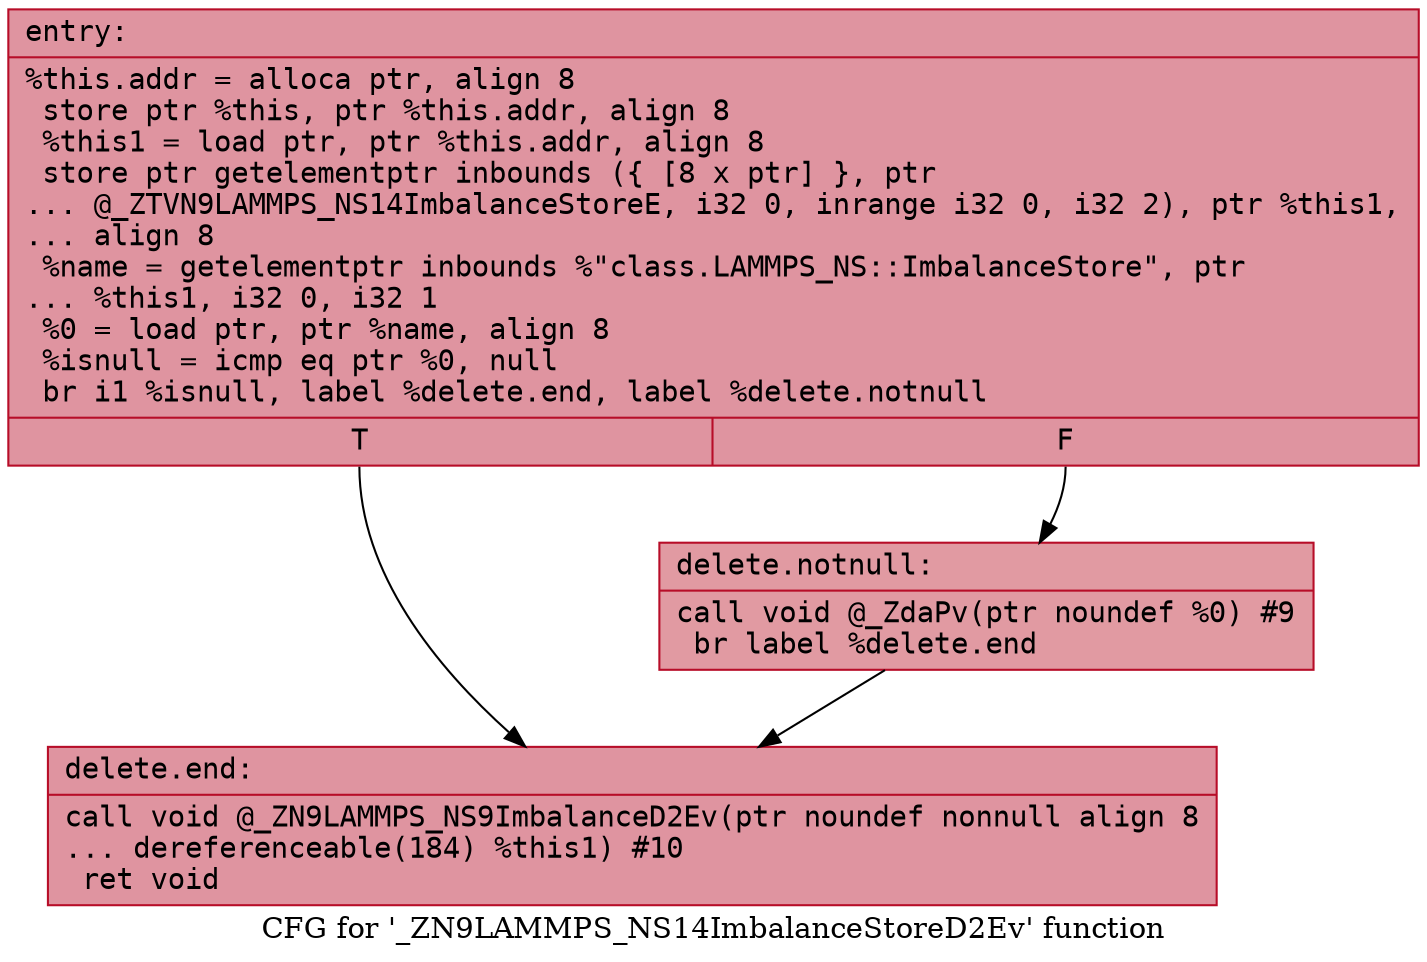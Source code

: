 digraph "CFG for '_ZN9LAMMPS_NS14ImbalanceStoreD2Ev' function" {
	label="CFG for '_ZN9LAMMPS_NS14ImbalanceStoreD2Ev' function";

	Node0x564d5689cf90 [shape=record,color="#b70d28ff", style=filled, fillcolor="#b70d2870" fontname="Courier",label="{entry:\l|  %this.addr = alloca ptr, align 8\l  store ptr %this, ptr %this.addr, align 8\l  %this1 = load ptr, ptr %this.addr, align 8\l  store ptr getelementptr inbounds (\{ [8 x ptr] \}, ptr\l... @_ZTVN9LAMMPS_NS14ImbalanceStoreE, i32 0, inrange i32 0, i32 2), ptr %this1,\l... align 8\l  %name = getelementptr inbounds %\"class.LAMMPS_NS::ImbalanceStore\", ptr\l... %this1, i32 0, i32 1\l  %0 = load ptr, ptr %name, align 8\l  %isnull = icmp eq ptr %0, null\l  br i1 %isnull, label %delete.end, label %delete.notnull\l|{<s0>T|<s1>F}}"];
	Node0x564d5689cf90:s0 -> Node0x564d5689d390[tooltip="entry -> delete.end\nProbability 37.50%" ];
	Node0x564d5689cf90:s1 -> Node0x564d5689d3e0[tooltip="entry -> delete.notnull\nProbability 62.50%" ];
	Node0x564d5689d3e0 [shape=record,color="#b70d28ff", style=filled, fillcolor="#bb1b2c70" fontname="Courier",label="{delete.notnull:\l|  call void @_ZdaPv(ptr noundef %0) #9\l  br label %delete.end\l}"];
	Node0x564d5689d3e0 -> Node0x564d5689d390[tooltip="delete.notnull -> delete.end\nProbability 100.00%" ];
	Node0x564d5689d390 [shape=record,color="#b70d28ff", style=filled, fillcolor="#b70d2870" fontname="Courier",label="{delete.end:\l|  call void @_ZN9LAMMPS_NS9ImbalanceD2Ev(ptr noundef nonnull align 8\l... dereferenceable(184) %this1) #10\l  ret void\l}"];
}
